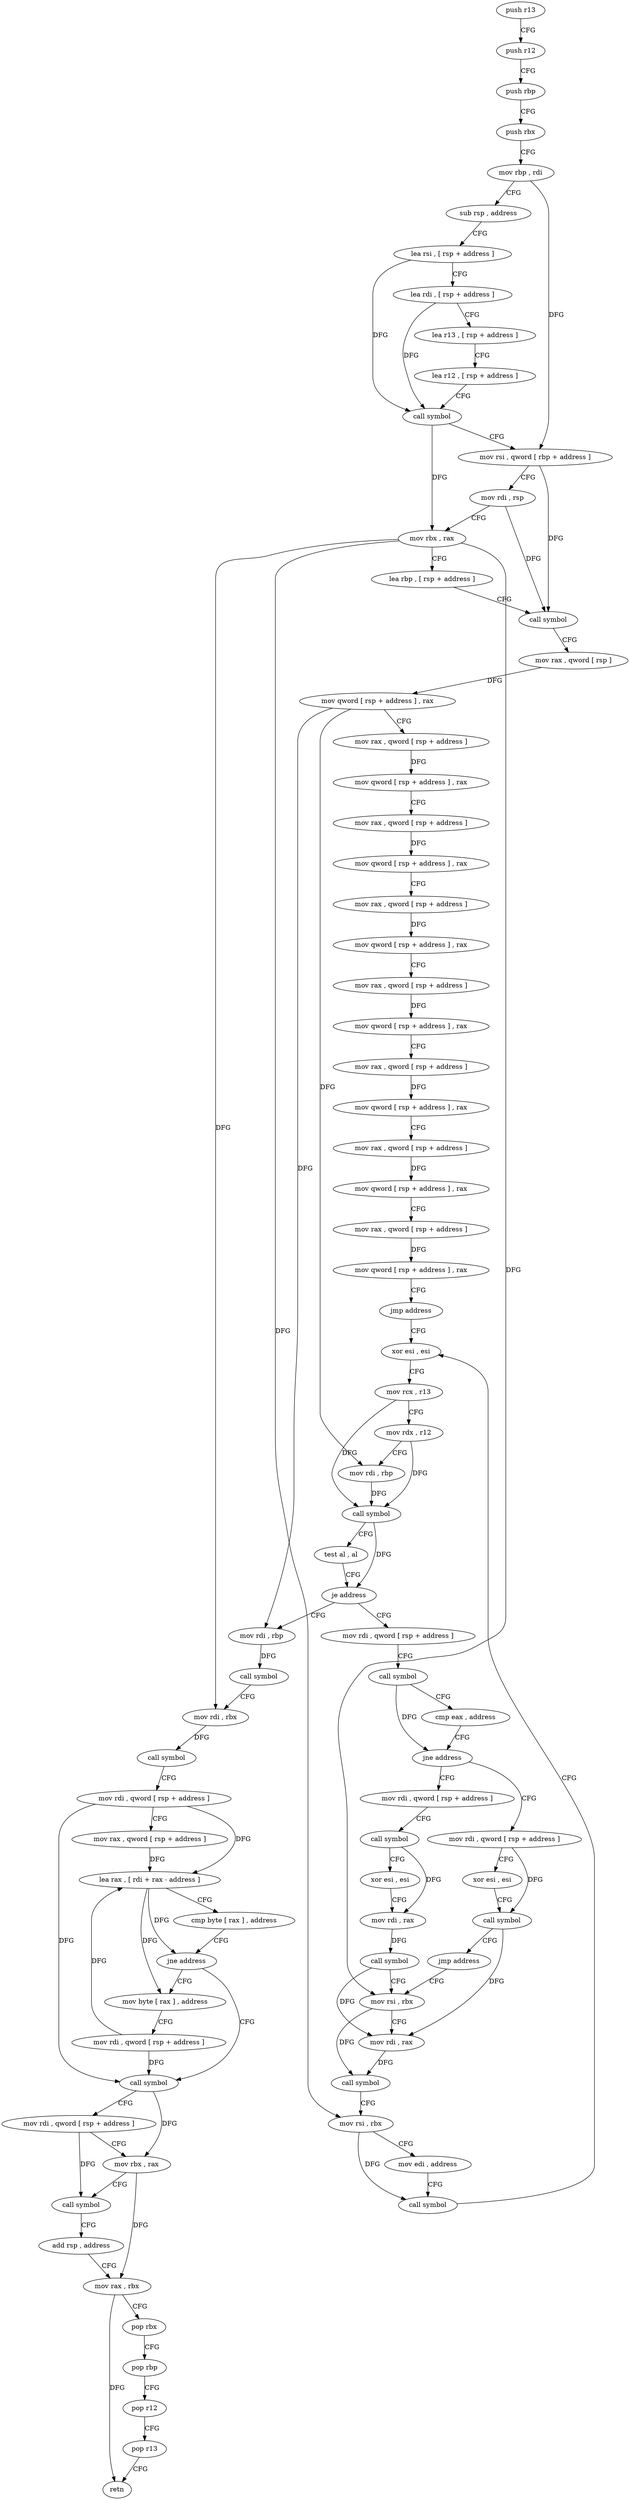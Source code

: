 digraph "func" {
"86416" [label = "push r13" ]
"86418" [label = "push r12" ]
"86420" [label = "push rbp" ]
"86421" [label = "push rbx" ]
"86422" [label = "mov rbp , rdi" ]
"86425" [label = "sub rsp , address" ]
"86432" [label = "lea rsi , [ rsp + address ]" ]
"86437" [label = "lea rdi , [ rsp + address ]" ]
"86442" [label = "lea r13 , [ rsp + address ]" ]
"86447" [label = "lea r12 , [ rsp + address ]" ]
"86452" [label = "call symbol" ]
"86457" [label = "mov rsi , qword [ rbp + address ]" ]
"86461" [label = "mov rdi , rsp" ]
"86464" [label = "mov rbx , rax" ]
"86467" [label = "lea rbp , [ rsp + address ]" ]
"86472" [label = "call symbol" ]
"86477" [label = "mov rax , qword [ rsp ]" ]
"86481" [label = "mov qword [ rsp + address ] , rax" ]
"86486" [label = "mov rax , qword [ rsp + address ]" ]
"86491" [label = "mov qword [ rsp + address ] , rax" ]
"86496" [label = "mov rax , qword [ rsp + address ]" ]
"86501" [label = "mov qword [ rsp + address ] , rax" ]
"86506" [label = "mov rax , qword [ rsp + address ]" ]
"86511" [label = "mov qword [ rsp + address ] , rax" ]
"86516" [label = "mov rax , qword [ rsp + address ]" ]
"86521" [label = "mov qword [ rsp + address ] , rax" ]
"86529" [label = "mov rax , qword [ rsp + address ]" ]
"86534" [label = "mov qword [ rsp + address ] , rax" ]
"86542" [label = "mov rax , qword [ rsp + address ]" ]
"86547" [label = "mov qword [ rsp + address ] , rax" ]
"86555" [label = "mov rax , qword [ rsp + address ]" ]
"86560" [label = "mov qword [ rsp + address ] , rax" ]
"86568" [label = "jmp address" ]
"86620" [label = "xor esi , esi" ]
"86622" [label = "mov rcx , r13" ]
"86625" [label = "mov rdx , r12" ]
"86628" [label = "mov rdi , rbp" ]
"86631" [label = "call symbol" ]
"86636" [label = "test al , al" ]
"86638" [label = "je address" ]
"86672" [label = "mov rdi , rbp" ]
"86640" [label = "mov rdi , qword [ rsp + address ]" ]
"86675" [label = "call symbol" ]
"86680" [label = "mov rdi , rbx" ]
"86683" [label = "call symbol" ]
"86688" [label = "mov rdi , qword [ rsp + address ]" ]
"86693" [label = "mov rax , qword [ rsp + address ]" ]
"86698" [label = "lea rax , [ rdi + rax - address ]" ]
"86703" [label = "cmp byte [ rax ] , address" ]
"86706" [label = "jne address" ]
"86716" [label = "call symbol" ]
"86708" [label = "mov byte [ rax ] , address" ]
"86645" [label = "call symbol" ]
"86650" [label = "cmp eax , address" ]
"86653" [label = "jne address" ]
"86576" [label = "mov rdi , qword [ rsp + address ]" ]
"86655" [label = "mov rdi , qword [ rsp + address ]" ]
"86721" [label = "mov rdi , qword [ rsp + address ]" ]
"86726" [label = "mov rbx , rax" ]
"86729" [label = "call symbol" ]
"86734" [label = "add rsp , address" ]
"86741" [label = "mov rax , rbx" ]
"86744" [label = "pop rbx" ]
"86745" [label = "pop rbp" ]
"86746" [label = "pop r12" ]
"86748" [label = "pop r13" ]
"86750" [label = "retn" ]
"86711" [label = "mov rdi , qword [ rsp + address ]" ]
"86581" [label = "call symbol" ]
"86586" [label = "xor esi , esi" ]
"86588" [label = "mov rdi , rax" ]
"86591" [label = "call symbol" ]
"86596" [label = "mov rsi , rbx" ]
"86660" [label = "xor esi , esi" ]
"86662" [label = "call symbol" ]
"86667" [label = "jmp address" ]
"86599" [label = "mov rdi , rax" ]
"86602" [label = "call symbol" ]
"86607" [label = "mov rsi , rbx" ]
"86610" [label = "mov edi , address" ]
"86615" [label = "call symbol" ]
"86416" -> "86418" [ label = "CFG" ]
"86418" -> "86420" [ label = "CFG" ]
"86420" -> "86421" [ label = "CFG" ]
"86421" -> "86422" [ label = "CFG" ]
"86422" -> "86425" [ label = "CFG" ]
"86422" -> "86457" [ label = "DFG" ]
"86425" -> "86432" [ label = "CFG" ]
"86432" -> "86437" [ label = "CFG" ]
"86432" -> "86452" [ label = "DFG" ]
"86437" -> "86442" [ label = "CFG" ]
"86437" -> "86452" [ label = "DFG" ]
"86442" -> "86447" [ label = "CFG" ]
"86447" -> "86452" [ label = "CFG" ]
"86452" -> "86457" [ label = "CFG" ]
"86452" -> "86464" [ label = "DFG" ]
"86457" -> "86461" [ label = "CFG" ]
"86457" -> "86472" [ label = "DFG" ]
"86461" -> "86464" [ label = "CFG" ]
"86461" -> "86472" [ label = "DFG" ]
"86464" -> "86467" [ label = "CFG" ]
"86464" -> "86680" [ label = "DFG" ]
"86464" -> "86596" [ label = "DFG" ]
"86464" -> "86607" [ label = "DFG" ]
"86467" -> "86472" [ label = "CFG" ]
"86472" -> "86477" [ label = "CFG" ]
"86477" -> "86481" [ label = "DFG" ]
"86481" -> "86486" [ label = "CFG" ]
"86481" -> "86628" [ label = "DFG" ]
"86481" -> "86672" [ label = "DFG" ]
"86486" -> "86491" [ label = "DFG" ]
"86491" -> "86496" [ label = "CFG" ]
"86496" -> "86501" [ label = "DFG" ]
"86501" -> "86506" [ label = "CFG" ]
"86506" -> "86511" [ label = "DFG" ]
"86511" -> "86516" [ label = "CFG" ]
"86516" -> "86521" [ label = "DFG" ]
"86521" -> "86529" [ label = "CFG" ]
"86529" -> "86534" [ label = "DFG" ]
"86534" -> "86542" [ label = "CFG" ]
"86542" -> "86547" [ label = "DFG" ]
"86547" -> "86555" [ label = "CFG" ]
"86555" -> "86560" [ label = "DFG" ]
"86560" -> "86568" [ label = "CFG" ]
"86568" -> "86620" [ label = "CFG" ]
"86620" -> "86622" [ label = "CFG" ]
"86622" -> "86625" [ label = "CFG" ]
"86622" -> "86631" [ label = "DFG" ]
"86625" -> "86628" [ label = "CFG" ]
"86625" -> "86631" [ label = "DFG" ]
"86628" -> "86631" [ label = "DFG" ]
"86631" -> "86636" [ label = "CFG" ]
"86631" -> "86638" [ label = "DFG" ]
"86636" -> "86638" [ label = "CFG" ]
"86638" -> "86672" [ label = "CFG" ]
"86638" -> "86640" [ label = "CFG" ]
"86672" -> "86675" [ label = "DFG" ]
"86640" -> "86645" [ label = "CFG" ]
"86675" -> "86680" [ label = "CFG" ]
"86680" -> "86683" [ label = "DFG" ]
"86683" -> "86688" [ label = "CFG" ]
"86688" -> "86693" [ label = "CFG" ]
"86688" -> "86698" [ label = "DFG" ]
"86688" -> "86716" [ label = "DFG" ]
"86693" -> "86698" [ label = "DFG" ]
"86698" -> "86703" [ label = "CFG" ]
"86698" -> "86706" [ label = "DFG" ]
"86698" -> "86708" [ label = "DFG" ]
"86703" -> "86706" [ label = "CFG" ]
"86706" -> "86716" [ label = "CFG" ]
"86706" -> "86708" [ label = "CFG" ]
"86716" -> "86721" [ label = "CFG" ]
"86716" -> "86726" [ label = "DFG" ]
"86708" -> "86711" [ label = "CFG" ]
"86645" -> "86650" [ label = "CFG" ]
"86645" -> "86653" [ label = "DFG" ]
"86650" -> "86653" [ label = "CFG" ]
"86653" -> "86576" [ label = "CFG" ]
"86653" -> "86655" [ label = "CFG" ]
"86576" -> "86581" [ label = "CFG" ]
"86655" -> "86660" [ label = "CFG" ]
"86655" -> "86662" [ label = "DFG" ]
"86721" -> "86726" [ label = "CFG" ]
"86721" -> "86729" [ label = "DFG" ]
"86726" -> "86729" [ label = "CFG" ]
"86726" -> "86741" [ label = "DFG" ]
"86729" -> "86734" [ label = "CFG" ]
"86734" -> "86741" [ label = "CFG" ]
"86741" -> "86744" [ label = "CFG" ]
"86741" -> "86750" [ label = "DFG" ]
"86744" -> "86745" [ label = "CFG" ]
"86745" -> "86746" [ label = "CFG" ]
"86746" -> "86748" [ label = "CFG" ]
"86748" -> "86750" [ label = "CFG" ]
"86711" -> "86716" [ label = "DFG" ]
"86711" -> "86698" [ label = "DFG" ]
"86581" -> "86586" [ label = "CFG" ]
"86581" -> "86588" [ label = "DFG" ]
"86586" -> "86588" [ label = "CFG" ]
"86588" -> "86591" [ label = "DFG" ]
"86591" -> "86596" [ label = "CFG" ]
"86591" -> "86599" [ label = "DFG" ]
"86596" -> "86599" [ label = "CFG" ]
"86596" -> "86602" [ label = "DFG" ]
"86660" -> "86662" [ label = "CFG" ]
"86662" -> "86667" [ label = "CFG" ]
"86662" -> "86599" [ label = "DFG" ]
"86667" -> "86596" [ label = "CFG" ]
"86599" -> "86602" [ label = "DFG" ]
"86602" -> "86607" [ label = "CFG" ]
"86607" -> "86610" [ label = "CFG" ]
"86607" -> "86615" [ label = "DFG" ]
"86610" -> "86615" [ label = "CFG" ]
"86615" -> "86620" [ label = "CFG" ]
}
